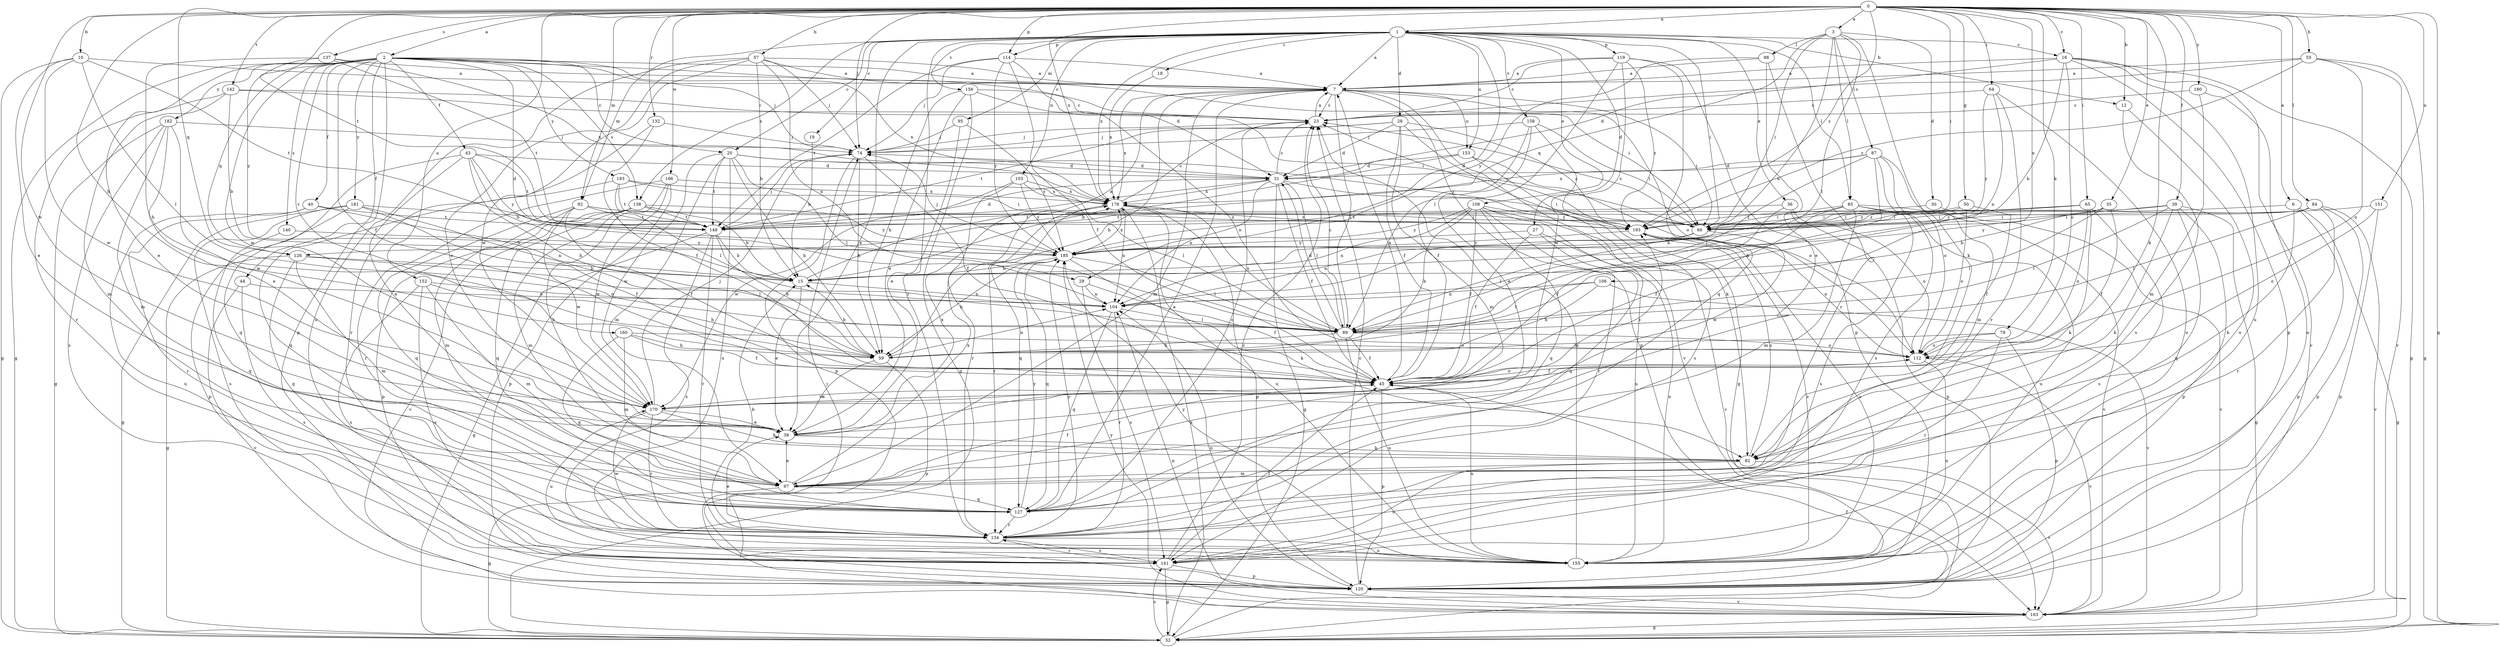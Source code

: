 strict digraph  {
0;
1;
2;
3;
6;
7;
10;
12;
15;
16;
18;
19;
20;
23;
27;
28;
29;
30;
31;
35;
36;
38;
39;
40;
43;
44;
45;
50;
52;
55;
57;
59;
64;
65;
66;
74;
79;
82;
84;
85;
87;
88;
89;
92;
95;
97;
103;
104;
106;
108;
112;
114;
119;
120;
126;
127;
132;
134;
137;
138;
140;
141;
142;
148;
151;
152;
153;
155;
156;
158;
160;
163;
166;
170;
178;
180;
181;
182;
183;
185;
193;
0 -> 1  [label=a];
0 -> 2  [label=a];
0 -> 3  [label=a];
0 -> 6  [label=a];
0 -> 10  [label=b];
0 -> 12  [label=b];
0 -> 16  [label=c];
0 -> 35  [label=e];
0 -> 39  [label=f];
0 -> 50  [label=g];
0 -> 52  [label=g];
0 -> 55  [label=h];
0 -> 57  [label=h];
0 -> 59  [label=h];
0 -> 64  [label=i];
0 -> 65  [label=i];
0 -> 66  [label=i];
0 -> 74  [label=j];
0 -> 79  [label=k];
0 -> 82  [label=k];
0 -> 84  [label=l];
0 -> 92  [label=m];
0 -> 106  [label=o];
0 -> 114  [label=p];
0 -> 126  [label=q];
0 -> 132  [label=r];
0 -> 137  [label=s];
0 -> 142  [label=t];
0 -> 148  [label=t];
0 -> 151  [label=u];
0 -> 152  [label=u];
0 -> 166  [label=w];
0 -> 170  [label=w];
0 -> 178  [label=x];
0 -> 180  [label=y];
0 -> 193  [label=z];
1 -> 7  [label=a];
1 -> 12  [label=b];
1 -> 16  [label=c];
1 -> 18  [label=c];
1 -> 19  [label=c];
1 -> 20  [label=c];
1 -> 27  [label=d];
1 -> 28  [label=d];
1 -> 29  [label=d];
1 -> 36  [label=e];
1 -> 38  [label=e];
1 -> 66  [label=i];
1 -> 85  [label=l];
1 -> 92  [label=m];
1 -> 95  [label=m];
1 -> 103  [label=n];
1 -> 108  [label=o];
1 -> 114  [label=p];
1 -> 119  [label=p];
1 -> 134  [label=r];
1 -> 138  [label=s];
1 -> 153  [label=u];
1 -> 156  [label=v];
1 -> 158  [label=v];
1 -> 178  [label=x];
2 -> 7  [label=a];
2 -> 20  [label=c];
2 -> 23  [label=c];
2 -> 29  [label=d];
2 -> 38  [label=e];
2 -> 40  [label=f];
2 -> 43  [label=f];
2 -> 44  [label=f];
2 -> 45  [label=f];
2 -> 52  [label=g];
2 -> 74  [label=j];
2 -> 120  [label=p];
2 -> 126  [label=q];
2 -> 138  [label=s];
2 -> 140  [label=s];
2 -> 160  [label=v];
2 -> 170  [label=w];
2 -> 178  [label=x];
2 -> 181  [label=y];
2 -> 182  [label=y];
2 -> 183  [label=y];
3 -> 30  [label=d];
3 -> 66  [label=i];
3 -> 82  [label=k];
3 -> 85  [label=l];
3 -> 87  [label=l];
3 -> 88  [label=l];
3 -> 89  [label=l];
3 -> 104  [label=n];
3 -> 126  [label=q];
6 -> 52  [label=g];
6 -> 66  [label=i];
6 -> 82  [label=k];
6 -> 120  [label=p];
7 -> 23  [label=c];
7 -> 59  [label=h];
7 -> 66  [label=i];
7 -> 89  [label=l];
7 -> 97  [label=m];
7 -> 112  [label=o];
7 -> 120  [label=p];
7 -> 153  [label=u];
7 -> 163  [label=v];
7 -> 178  [label=x];
10 -> 7  [label=a];
10 -> 38  [label=e];
10 -> 52  [label=g];
10 -> 89  [label=l];
10 -> 148  [label=t];
10 -> 170  [label=w];
12 -> 141  [label=s];
12 -> 155  [label=u];
15 -> 7  [label=a];
15 -> 38  [label=e];
15 -> 104  [label=n];
16 -> 7  [label=a];
16 -> 15  [label=b];
16 -> 31  [label=d];
16 -> 52  [label=g];
16 -> 112  [label=o];
16 -> 120  [label=p];
16 -> 155  [label=u];
16 -> 163  [label=v];
18 -> 178  [label=x];
19 -> 15  [label=b];
20 -> 31  [label=d];
20 -> 59  [label=h];
20 -> 89  [label=l];
20 -> 97  [label=m];
20 -> 148  [label=t];
20 -> 155  [label=u];
20 -> 170  [label=w];
20 -> 193  [label=z];
23 -> 7  [label=a];
23 -> 74  [label=j];
27 -> 45  [label=f];
27 -> 127  [label=q];
27 -> 155  [label=u];
27 -> 185  [label=y];
28 -> 31  [label=d];
28 -> 45  [label=f];
28 -> 74  [label=j];
28 -> 82  [label=k];
28 -> 97  [label=m];
28 -> 148  [label=t];
28 -> 193  [label=z];
29 -> 45  [label=f];
29 -> 104  [label=n];
29 -> 141  [label=s];
30 -> 66  [label=i];
30 -> 163  [label=v];
31 -> 23  [label=c];
31 -> 45  [label=f];
31 -> 52  [label=g];
31 -> 66  [label=i];
31 -> 89  [label=l];
31 -> 104  [label=n];
31 -> 148  [label=t];
31 -> 178  [label=x];
35 -> 15  [label=b];
35 -> 45  [label=f];
35 -> 89  [label=l];
35 -> 193  [label=z];
36 -> 45  [label=f];
36 -> 112  [label=o];
36 -> 120  [label=p];
36 -> 148  [label=t];
38 -> 82  [label=k];
38 -> 178  [label=x];
39 -> 52  [label=g];
39 -> 82  [label=k];
39 -> 89  [label=l];
39 -> 120  [label=p];
39 -> 127  [label=q];
39 -> 185  [label=y];
39 -> 193  [label=z];
40 -> 15  [label=b];
40 -> 134  [label=r];
40 -> 148  [label=t];
40 -> 155  [label=u];
43 -> 15  [label=b];
43 -> 31  [label=d];
43 -> 38  [label=e];
43 -> 59  [label=h];
43 -> 127  [label=q];
43 -> 148  [label=t];
43 -> 185  [label=y];
44 -> 104  [label=n];
44 -> 141  [label=s];
44 -> 163  [label=v];
45 -> 7  [label=a];
45 -> 112  [label=o];
45 -> 120  [label=p];
45 -> 155  [label=u];
45 -> 170  [label=w];
50 -> 45  [label=f];
50 -> 66  [label=i];
50 -> 112  [label=o];
50 -> 148  [label=t];
52 -> 45  [label=f];
52 -> 141  [label=s];
52 -> 178  [label=x];
55 -> 7  [label=a];
55 -> 23  [label=c];
55 -> 52  [label=g];
55 -> 112  [label=o];
55 -> 163  [label=v];
55 -> 193  [label=z];
57 -> 7  [label=a];
57 -> 15  [label=b];
57 -> 38  [label=e];
57 -> 66  [label=i];
57 -> 74  [label=j];
57 -> 104  [label=n];
57 -> 155  [label=u];
57 -> 170  [label=w];
59 -> 15  [label=b];
59 -> 38  [label=e];
59 -> 104  [label=n];
59 -> 120  [label=p];
64 -> 23  [label=c];
64 -> 104  [label=n];
64 -> 134  [label=r];
64 -> 155  [label=u];
64 -> 185  [label=y];
65 -> 66  [label=i];
65 -> 82  [label=k];
65 -> 112  [label=o];
65 -> 141  [label=s];
65 -> 148  [label=t];
65 -> 193  [label=z];
66 -> 23  [label=c];
66 -> 89  [label=l];
66 -> 104  [label=n];
66 -> 170  [label=w];
74 -> 31  [label=d];
74 -> 45  [label=f];
74 -> 59  [label=h];
74 -> 120  [label=p];
79 -> 59  [label=h];
79 -> 112  [label=o];
79 -> 120  [label=p];
79 -> 134  [label=r];
82 -> 97  [label=m];
82 -> 141  [label=s];
82 -> 163  [label=v];
82 -> 193  [label=z];
84 -> 66  [label=i];
84 -> 89  [label=l];
84 -> 120  [label=p];
84 -> 134  [label=r];
84 -> 163  [label=v];
84 -> 193  [label=z];
85 -> 15  [label=b];
85 -> 45  [label=f];
85 -> 66  [label=i];
85 -> 97  [label=m];
85 -> 141  [label=s];
85 -> 155  [label=u];
85 -> 163  [label=v];
87 -> 31  [label=d];
87 -> 59  [label=h];
87 -> 89  [label=l];
87 -> 97  [label=m];
87 -> 112  [label=o];
87 -> 141  [label=s];
87 -> 178  [label=x];
88 -> 7  [label=a];
88 -> 38  [label=e];
88 -> 134  [label=r];
88 -> 185  [label=y];
89 -> 23  [label=c];
89 -> 31  [label=d];
89 -> 45  [label=f];
89 -> 59  [label=h];
89 -> 112  [label=o];
89 -> 155  [label=u];
89 -> 178  [label=x];
92 -> 45  [label=f];
92 -> 66  [label=i];
92 -> 97  [label=m];
92 -> 127  [label=q];
92 -> 148  [label=t];
92 -> 170  [label=w];
92 -> 193  [label=z];
95 -> 38  [label=e];
95 -> 74  [label=j];
95 -> 185  [label=y];
97 -> 38  [label=e];
97 -> 45  [label=f];
97 -> 52  [label=g];
97 -> 127  [label=q];
97 -> 178  [label=x];
103 -> 89  [label=l];
103 -> 134  [label=r];
103 -> 170  [label=w];
103 -> 178  [label=x];
103 -> 185  [label=y];
104 -> 89  [label=l];
104 -> 127  [label=q];
104 -> 134  [label=r];
106 -> 59  [label=h];
106 -> 89  [label=l];
106 -> 104  [label=n];
106 -> 163  [label=v];
108 -> 45  [label=f];
108 -> 59  [label=h];
108 -> 104  [label=n];
108 -> 127  [label=q];
108 -> 134  [label=r];
108 -> 155  [label=u];
108 -> 163  [label=v];
108 -> 185  [label=y];
108 -> 193  [label=z];
112 -> 45  [label=f];
112 -> 155  [label=u];
112 -> 163  [label=v];
114 -> 7  [label=a];
114 -> 31  [label=d];
114 -> 45  [label=f];
114 -> 74  [label=j];
114 -> 148  [label=t];
114 -> 185  [label=y];
119 -> 7  [label=a];
119 -> 23  [label=c];
119 -> 89  [label=l];
119 -> 120  [label=p];
119 -> 127  [label=q];
119 -> 170  [label=w];
119 -> 193  [label=z];
120 -> 23  [label=c];
120 -> 104  [label=n];
120 -> 163  [label=v];
126 -> 15  [label=b];
126 -> 52  [label=g];
126 -> 89  [label=l];
126 -> 97  [label=m];
126 -> 127  [label=q];
127 -> 7  [label=a];
127 -> 23  [label=c];
127 -> 134  [label=r];
127 -> 185  [label=y];
132 -> 45  [label=f];
132 -> 74  [label=j];
132 -> 134  [label=r];
134 -> 15  [label=b];
134 -> 38  [label=e];
134 -> 141  [label=s];
134 -> 155  [label=u];
134 -> 170  [label=w];
134 -> 185  [label=y];
137 -> 7  [label=a];
137 -> 59  [label=h];
137 -> 148  [label=t];
137 -> 178  [label=x];
137 -> 185  [label=y];
138 -> 15  [label=b];
138 -> 97  [label=m];
138 -> 120  [label=p];
138 -> 127  [label=q];
138 -> 148  [label=t];
138 -> 163  [label=v];
138 -> 185  [label=y];
140 -> 127  [label=q];
140 -> 185  [label=y];
141 -> 23  [label=c];
141 -> 45  [label=f];
141 -> 52  [label=g];
141 -> 120  [label=p];
141 -> 134  [label=r];
142 -> 15  [label=b];
142 -> 23  [label=c];
142 -> 66  [label=i];
142 -> 97  [label=m];
142 -> 134  [label=r];
148 -> 15  [label=b];
148 -> 31  [label=d];
148 -> 52  [label=g];
148 -> 59  [label=h];
148 -> 74  [label=j];
148 -> 134  [label=r];
148 -> 141  [label=s];
151 -> 66  [label=i];
151 -> 112  [label=o];
151 -> 120  [label=p];
152 -> 59  [label=h];
152 -> 97  [label=m];
152 -> 104  [label=n];
152 -> 141  [label=s];
152 -> 155  [label=u];
153 -> 15  [label=b];
153 -> 31  [label=d];
153 -> 112  [label=o];
153 -> 141  [label=s];
155 -> 23  [label=c];
155 -> 185  [label=y];
155 -> 193  [label=z];
156 -> 23  [label=c];
156 -> 38  [label=e];
156 -> 52  [label=g];
156 -> 59  [label=h];
156 -> 112  [label=o];
158 -> 38  [label=e];
158 -> 45  [label=f];
158 -> 52  [label=g];
158 -> 66  [label=i];
158 -> 74  [label=j];
160 -> 45  [label=f];
160 -> 59  [label=h];
160 -> 97  [label=m];
160 -> 112  [label=o];
160 -> 127  [label=q];
163 -> 52  [label=g];
163 -> 74  [label=j];
163 -> 104  [label=n];
163 -> 185  [label=y];
166 -> 82  [label=k];
166 -> 120  [label=p];
166 -> 134  [label=r];
166 -> 170  [label=w];
166 -> 178  [label=x];
170 -> 38  [label=e];
170 -> 74  [label=j];
170 -> 82  [label=k];
170 -> 134  [label=r];
170 -> 155  [label=u];
170 -> 193  [label=z];
178 -> 23  [label=c];
178 -> 104  [label=n];
178 -> 120  [label=p];
178 -> 127  [label=q];
178 -> 134  [label=r];
178 -> 155  [label=u];
178 -> 193  [label=z];
180 -> 23  [label=c];
180 -> 97  [label=m];
180 -> 155  [label=u];
181 -> 45  [label=f];
181 -> 52  [label=g];
181 -> 104  [label=n];
181 -> 120  [label=p];
181 -> 141  [label=s];
181 -> 193  [label=z];
182 -> 38  [label=e];
182 -> 52  [label=g];
182 -> 74  [label=j];
182 -> 97  [label=m];
182 -> 141  [label=s];
182 -> 170  [label=w];
183 -> 66  [label=i];
183 -> 89  [label=l];
183 -> 127  [label=q];
183 -> 148  [label=t];
183 -> 178  [label=x];
185 -> 15  [label=b];
185 -> 59  [label=h];
185 -> 74  [label=j];
185 -> 82  [label=k];
185 -> 89  [label=l];
185 -> 127  [label=q];
185 -> 178  [label=x];
193 -> 23  [label=c];
193 -> 112  [label=o];
193 -> 155  [label=u];
193 -> 185  [label=y];
}
